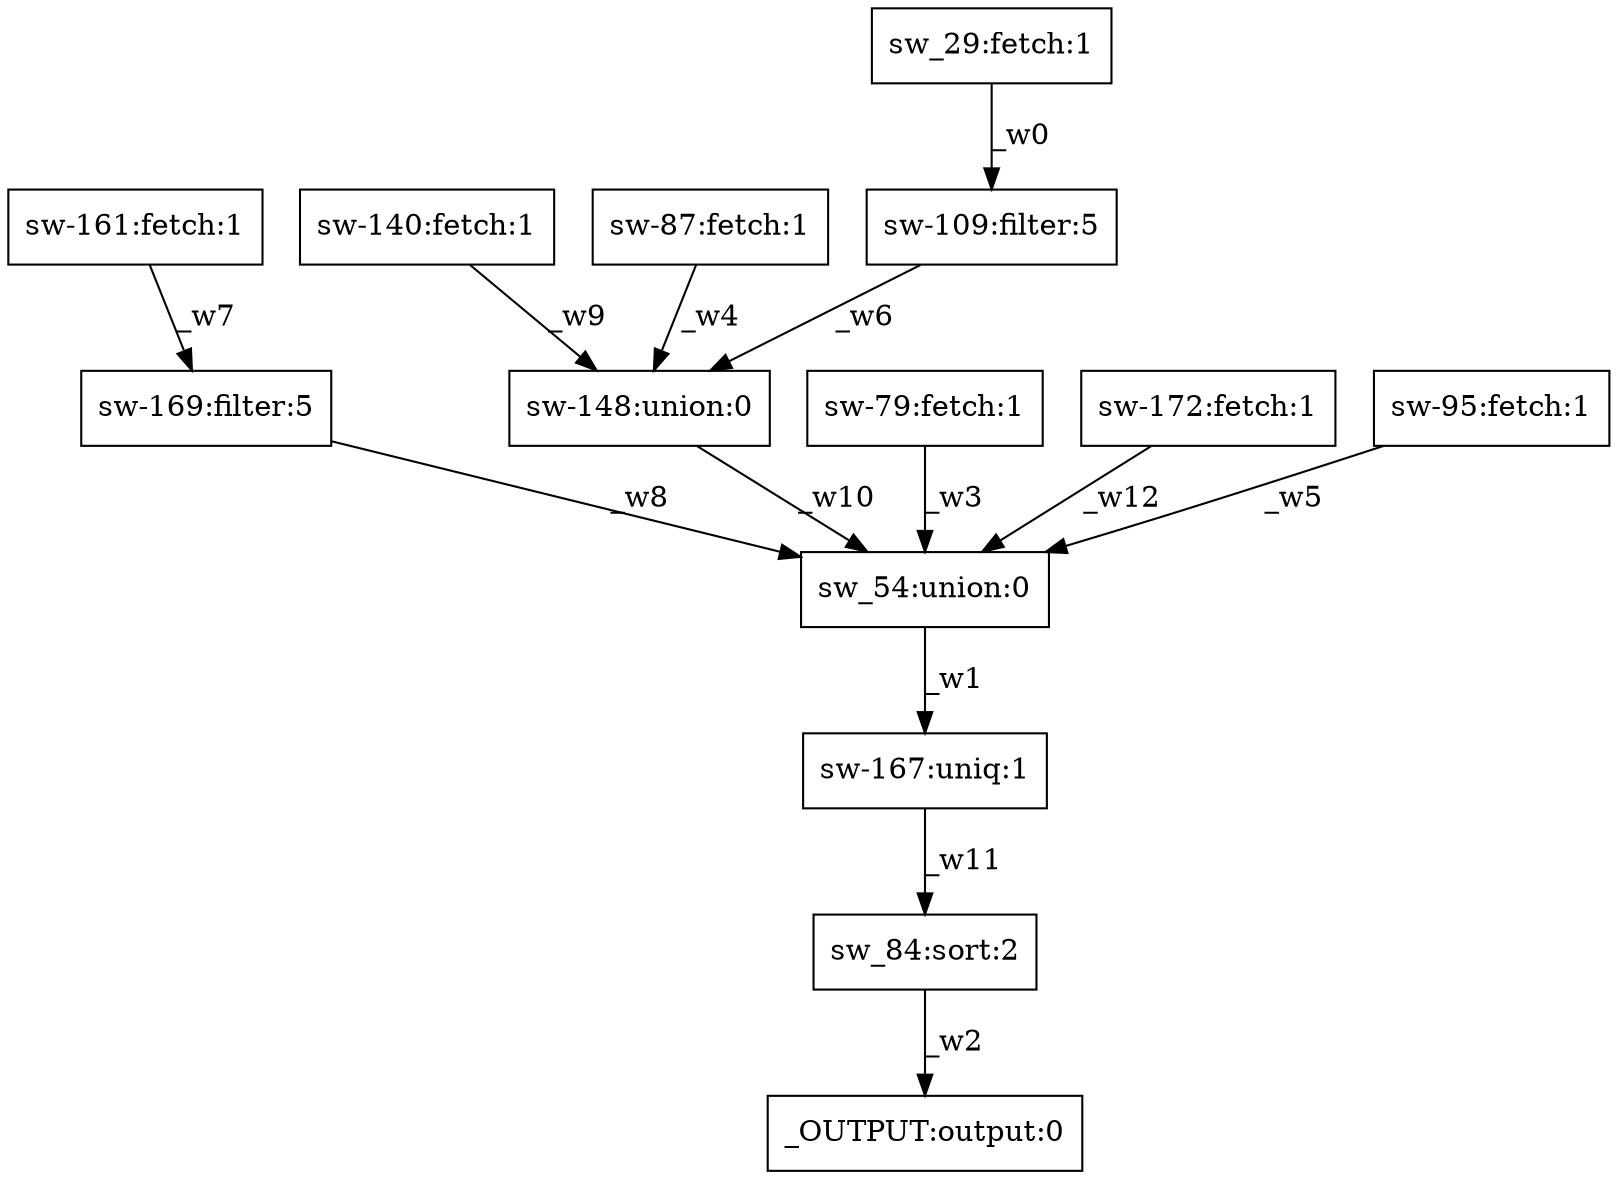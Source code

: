 digraph test1 { node [shape=box] "sw_29" [label="sw_29:fetch:1"];"_OUTPUT" [label="_OUTPUT:output:0"];"sw_54" [label="sw_54:union:0"];"sw_84" [label="sw_84:sort:2"];"sw-109" [label="sw-109:filter:5"];"sw-169" [label="sw-169:filter:5"];"sw-79" [label="sw-79:fetch:1"];"sw-148" [label="sw-148:union:0"];"sw-140" [label="sw-140:fetch:1"];"sw-87" [label="sw-87:fetch:1"];"sw-161" [label="sw-161:fetch:1"];"sw-172" [label="sw-172:fetch:1"];"sw-95" [label="sw-95:fetch:1"];"sw-167" [label="sw-167:uniq:1"];"sw_29" -> "sw-109" [label="_w0"];"sw_54" -> "sw-167" [label="_w1"];"sw_84" -> "_OUTPUT" [label="_w2"];"sw-79" -> "sw_54" [label="_w3"];"sw-87" -> "sw-148" [label="_w4"];"sw-95" -> "sw_54" [label="_w5"];"sw-109" -> "sw-148" [label="_w6"];"sw-161" -> "sw-169" [label="_w7"];"sw-169" -> "sw_54" [label="_w8"];"sw-140" -> "sw-148" [label="_w9"];"sw-148" -> "sw_54" [label="_w10"];"sw-167" -> "sw_84" [label="_w11"];"sw-172" -> "sw_54" [label="_w12"];}